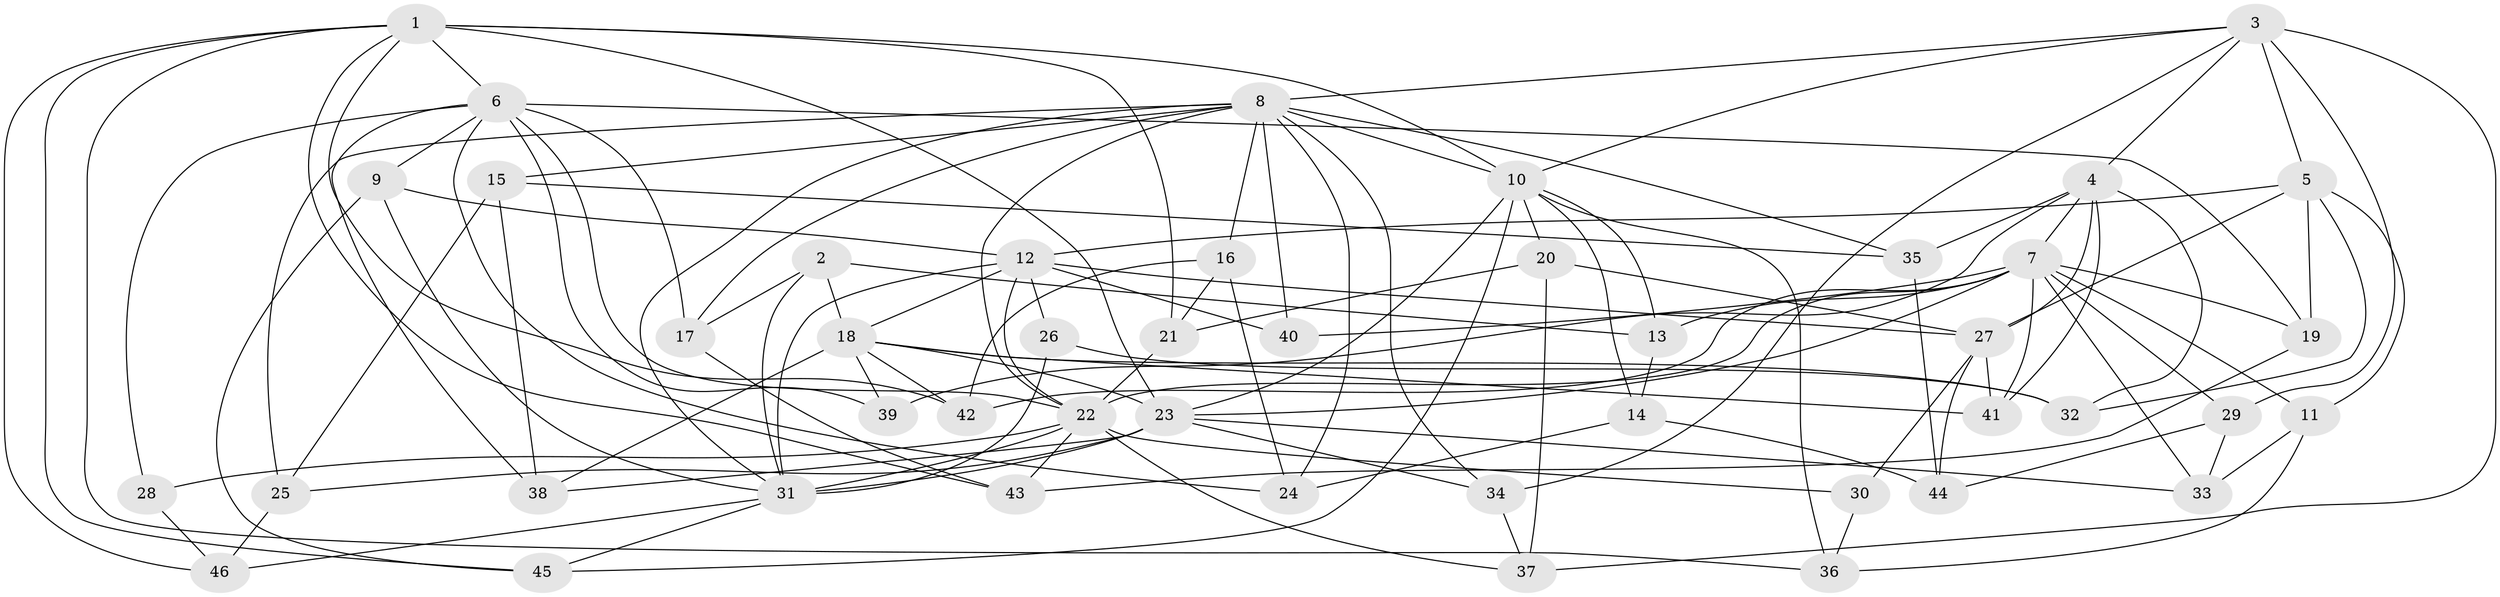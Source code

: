 // original degree distribution, {4: 1.0}
// Generated by graph-tools (version 1.1) at 2025/38/03/09/25 02:38:19]
// undirected, 46 vertices, 122 edges
graph export_dot {
graph [start="1"]
  node [color=gray90,style=filled];
  1;
  2;
  3;
  4;
  5;
  6;
  7;
  8;
  9;
  10;
  11;
  12;
  13;
  14;
  15;
  16;
  17;
  18;
  19;
  20;
  21;
  22;
  23;
  24;
  25;
  26;
  27;
  28;
  29;
  30;
  31;
  32;
  33;
  34;
  35;
  36;
  37;
  38;
  39;
  40;
  41;
  42;
  43;
  44;
  45;
  46;
  1 -- 6 [weight=1.0];
  1 -- 10 [weight=2.0];
  1 -- 21 [weight=1.0];
  1 -- 23 [weight=1.0];
  1 -- 36 [weight=1.0];
  1 -- 42 [weight=1.0];
  1 -- 43 [weight=1.0];
  1 -- 45 [weight=1.0];
  1 -- 46 [weight=1.0];
  2 -- 13 [weight=1.0];
  2 -- 17 [weight=1.0];
  2 -- 18 [weight=1.0];
  2 -- 31 [weight=1.0];
  3 -- 4 [weight=1.0];
  3 -- 5 [weight=2.0];
  3 -- 8 [weight=1.0];
  3 -- 10 [weight=1.0];
  3 -- 29 [weight=1.0];
  3 -- 34 [weight=1.0];
  3 -- 37 [weight=1.0];
  4 -- 7 [weight=1.0];
  4 -- 27 [weight=2.0];
  4 -- 32 [weight=1.0];
  4 -- 35 [weight=1.0];
  4 -- 39 [weight=1.0];
  4 -- 41 [weight=1.0];
  5 -- 11 [weight=1.0];
  5 -- 12 [weight=2.0];
  5 -- 19 [weight=1.0];
  5 -- 27 [weight=1.0];
  5 -- 32 [weight=1.0];
  6 -- 9 [weight=1.0];
  6 -- 17 [weight=1.0];
  6 -- 19 [weight=1.0];
  6 -- 22 [weight=1.0];
  6 -- 24 [weight=1.0];
  6 -- 28 [weight=1.0];
  6 -- 38 [weight=1.0];
  6 -- 39 [weight=2.0];
  7 -- 11 [weight=1.0];
  7 -- 13 [weight=1.0];
  7 -- 19 [weight=1.0];
  7 -- 22 [weight=1.0];
  7 -- 23 [weight=1.0];
  7 -- 29 [weight=1.0];
  7 -- 33 [weight=1.0];
  7 -- 40 [weight=2.0];
  7 -- 41 [weight=1.0];
  7 -- 42 [weight=1.0];
  8 -- 10 [weight=1.0];
  8 -- 15 [weight=1.0];
  8 -- 16 [weight=1.0];
  8 -- 17 [weight=1.0];
  8 -- 22 [weight=1.0];
  8 -- 24 [weight=1.0];
  8 -- 25 [weight=1.0];
  8 -- 31 [weight=1.0];
  8 -- 34 [weight=1.0];
  8 -- 35 [weight=1.0];
  8 -- 40 [weight=1.0];
  9 -- 12 [weight=1.0];
  9 -- 31 [weight=1.0];
  9 -- 45 [weight=1.0];
  10 -- 13 [weight=1.0];
  10 -- 14 [weight=1.0];
  10 -- 20 [weight=1.0];
  10 -- 23 [weight=1.0];
  10 -- 36 [weight=1.0];
  10 -- 45 [weight=1.0];
  11 -- 33 [weight=1.0];
  11 -- 36 [weight=1.0];
  12 -- 18 [weight=1.0];
  12 -- 22 [weight=1.0];
  12 -- 26 [weight=1.0];
  12 -- 27 [weight=1.0];
  12 -- 31 [weight=2.0];
  12 -- 40 [weight=1.0];
  13 -- 14 [weight=1.0];
  14 -- 24 [weight=1.0];
  14 -- 44 [weight=1.0];
  15 -- 25 [weight=1.0];
  15 -- 35 [weight=1.0];
  15 -- 38 [weight=1.0];
  16 -- 21 [weight=1.0];
  16 -- 24 [weight=1.0];
  16 -- 42 [weight=1.0];
  17 -- 43 [weight=1.0];
  18 -- 23 [weight=3.0];
  18 -- 32 [weight=1.0];
  18 -- 38 [weight=1.0];
  18 -- 39 [weight=1.0];
  18 -- 41 [weight=1.0];
  18 -- 42 [weight=1.0];
  19 -- 43 [weight=1.0];
  20 -- 21 [weight=1.0];
  20 -- 27 [weight=1.0];
  20 -- 37 [weight=1.0];
  21 -- 22 [weight=1.0];
  22 -- 28 [weight=2.0];
  22 -- 30 [weight=2.0];
  22 -- 31 [weight=1.0];
  22 -- 37 [weight=1.0];
  22 -- 43 [weight=1.0];
  23 -- 25 [weight=1.0];
  23 -- 31 [weight=2.0];
  23 -- 33 [weight=1.0];
  23 -- 34 [weight=1.0];
  23 -- 38 [weight=1.0];
  25 -- 46 [weight=1.0];
  26 -- 31 [weight=2.0];
  26 -- 32 [weight=1.0];
  27 -- 30 [weight=1.0];
  27 -- 41 [weight=1.0];
  27 -- 44 [weight=1.0];
  28 -- 46 [weight=1.0];
  29 -- 33 [weight=1.0];
  29 -- 44 [weight=1.0];
  30 -- 36 [weight=1.0];
  31 -- 45 [weight=1.0];
  31 -- 46 [weight=1.0];
  34 -- 37 [weight=1.0];
  35 -- 44 [weight=1.0];
}
